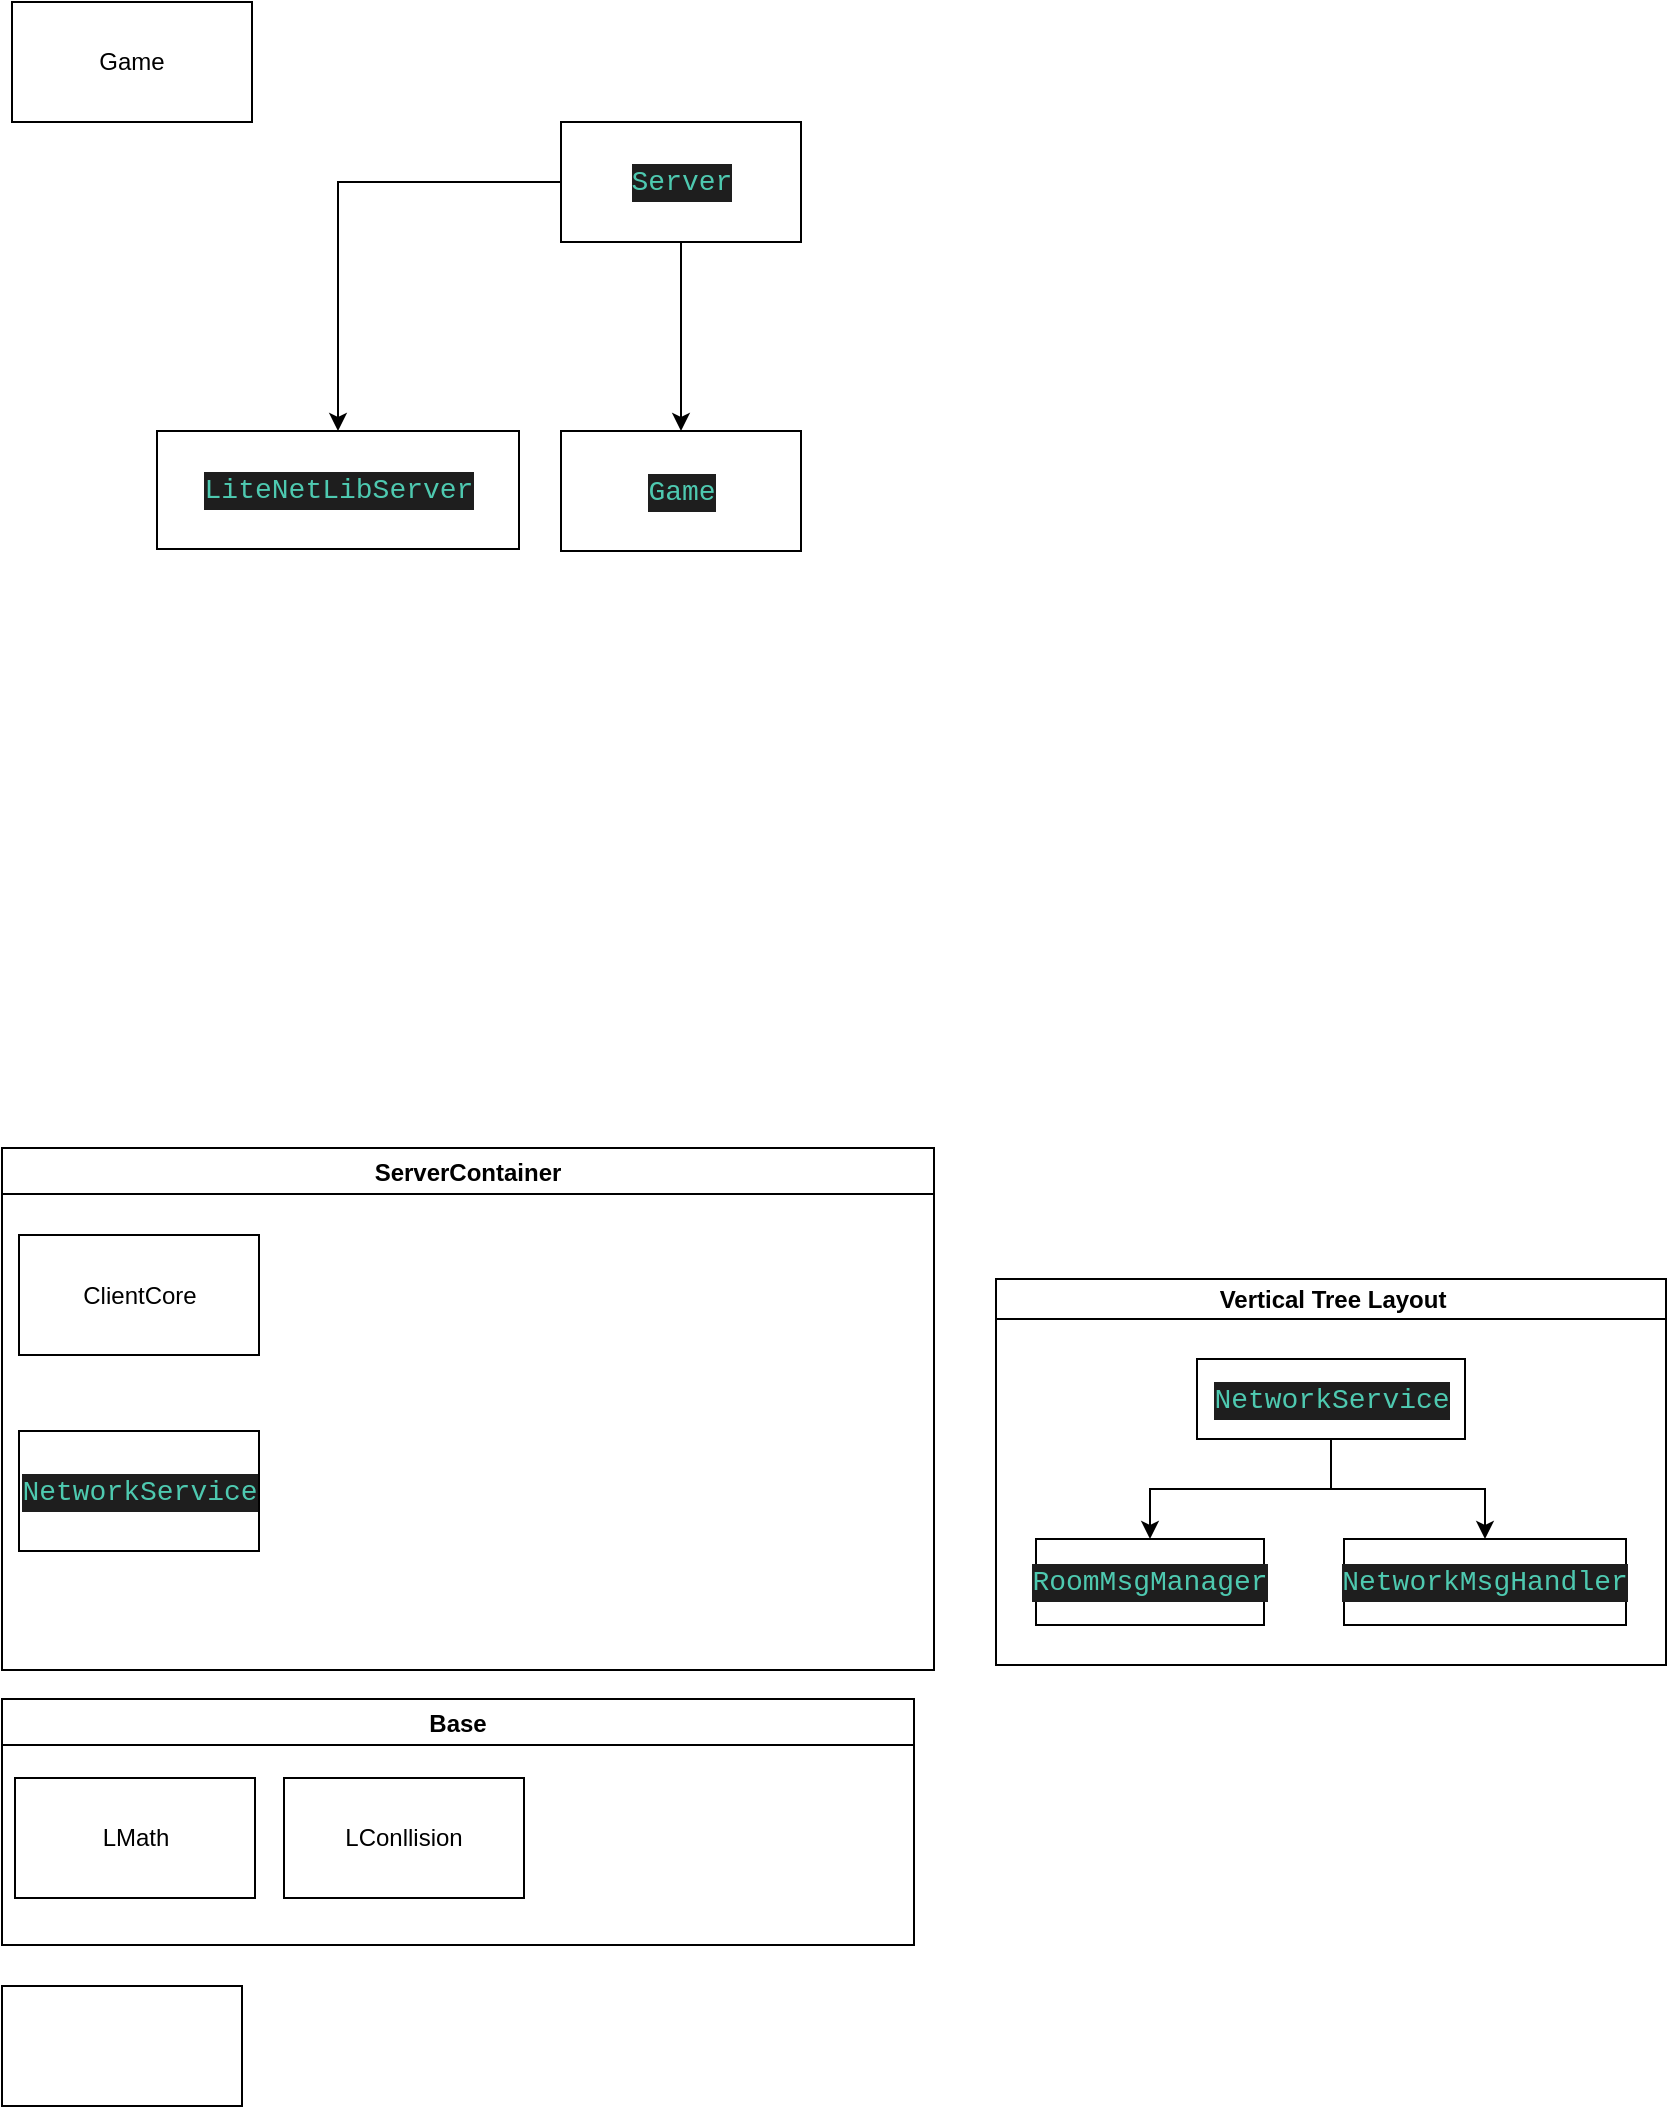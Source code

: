 ﻿<mxfile version="12.2.4" pages="1"><diagram id="39uLPqsk1_1YvgqPzbi_" name="Page-1"><mxGraphModel dx="486" dy="1846" grid="0" gridSize="10" guides="1" tooltips="1" connect="1" arrows="1" fold="1" page="1" pageScale="1" pageWidth="850" pageHeight="1100" background="#FFFFFF" math="0" shadow="0"><root><mxCell id="0"/><mxCell id="1" parent="0"/><mxCell id="3" value="Base" style="swimlane;startSize=23;" parent="1" vertex="1"><mxGeometry x="202" y="935.5" width="456" height="123" as="geometry"/></mxCell><mxCell id="5" value="LConllision" style="rounded=0;whiteSpace=wrap;html=1;" parent="3" vertex="1"><mxGeometry x="141" y="39.5" width="120" height="60" as="geometry"/></mxCell><mxCell id="2" value="LMath" style="rounded=0;whiteSpace=wrap;html=1;" parent="3" vertex="1"><mxGeometry x="6.5" y="39.5" width="120" height="60" as="geometry"/></mxCell><mxCell id="6" value="ServerContainer" style="swimlane;startSize=23;" parent="1" vertex="1"><mxGeometry x="202" y="660" width="466" height="261" as="geometry"/></mxCell><mxCell id="7" value="ClientCore" style="rounded=0;whiteSpace=wrap;html=1;" parent="6" vertex="1"><mxGeometry x="8.5" y="43.5" width="120" height="60" as="geometry"/></mxCell><mxCell id="9" value="&lt;div style=&quot;color: rgb(212 , 212 , 212) ; background-color: rgb(30 , 30 , 30) ; font-family: &amp;#34;consolas&amp;#34; , &amp;#34;courier new&amp;#34; , monospace ; font-size: 14px ; line-height: 19px ; white-space: pre&quot;&gt;&lt;span style=&quot;color: #4ec9b0&quot;&gt;NetworkService&lt;/span&gt;&lt;/div&gt;" style="rounded=0;whiteSpace=wrap;html=1;" parent="6" vertex="1"><mxGeometry x="8.5" y="141.5" width="120" height="60" as="geometry"/></mxCell><mxCell id="10" value="Vertical Tree Layout" style="swimlane;html=1;startSize=20;horizontal=1;childLayout=treeLayout;horizontalTree=0;resizable=0;containerType=tree;" parent="1" vertex="1"><mxGeometry x="699" y="725.5" width="335" height="193" as="geometry"/></mxCell><mxCell id="11" value="&lt;div style=&quot;color: rgb(212 , 212 , 212) ; background-color: rgb(30 , 30 , 30) ; font-family: &amp;#34;consolas&amp;#34; , &amp;#34;courier new&amp;#34; , monospace ; font-size: 14px ; line-height: 19px ; white-space: pre&quot;&gt;&lt;span style=&quot;color: #4ec9b0&quot;&gt;NetworkService&lt;/span&gt;&lt;/div&gt;" style="whiteSpace=wrap;html=1;" parent="10" vertex="1"><mxGeometry x="100.5" y="40" width="134" height="40" as="geometry"/></mxCell><mxCell id="12" value="&lt;div style=&quot;color: rgb(212 , 212 , 212) ; background-color: rgb(30 , 30 , 30) ; font-family: &amp;#34;consolas&amp;#34; , &amp;#34;courier new&amp;#34; , monospace ; font-size: 14px ; line-height: 19px ; white-space: pre&quot;&gt;&lt;span style=&quot;color: #4ec9b0&quot;&gt;RoomMsgManager&lt;/span&gt;&lt;/div&gt;" style="whiteSpace=wrap;html=1;" parent="10" vertex="1"><mxGeometry x="20" y="130" width="114" height="43" as="geometry"/></mxCell><mxCell id="13" value="" style="edgeStyle=elbowEdgeStyle;elbow=vertical;html=1;rounded=0;" parent="10" source="11" target="12" edge="1"><mxGeometry relative="1" as="geometry"/></mxCell><mxCell id="14" value="&lt;div style=&quot;color: rgb(212 , 212 , 212) ; background-color: rgb(30 , 30 , 30) ; font-family: &amp;#34;consolas&amp;#34; , &amp;#34;courier new&amp;#34; , monospace ; font-size: 14px ; line-height: 19px ; white-space: pre&quot;&gt;&lt;span style=&quot;color: #4ec9b0&quot;&gt;NetworkMsgHandler&lt;/span&gt;&lt;/div&gt;" style="whiteSpace=wrap;html=1;" parent="10" vertex="1"><mxGeometry x="174" y="130" width="141" height="43" as="geometry"/></mxCell><mxCell id="15" value="" style="edgeStyle=elbowEdgeStyle;elbow=vertical;html=1;rounded=0;" parent="10" source="11" target="14" edge="1"><mxGeometry relative="1" as="geometry"/></mxCell><mxCell id="16" value="Game" style="rounded=0;whiteSpace=wrap;html=1;" vertex="1" parent="1"><mxGeometry x="207" y="87" width="120" height="60" as="geometry"/></mxCell><mxCell id="18" value="" style="rounded=0;whiteSpace=wrap;html=1;" vertex="1" parent="1"><mxGeometry x="202" y="1079" width="120" height="60" as="geometry"/></mxCell><mxCell id="22" value="" style="edgeStyle=orthogonalEdgeStyle;rounded=0;orthogonalLoop=1;jettySize=auto;html=1;" edge="1" parent="1" source="19" target="21"><mxGeometry relative="1" as="geometry"/></mxCell><mxCell id="24" value="" style="edgeStyle=orthogonalEdgeStyle;rounded=0;orthogonalLoop=1;jettySize=auto;html=1;" edge="1" parent="1" source="19" target="23"><mxGeometry relative="1" as="geometry"/></mxCell><mxCell id="19" value="&lt;div style=&quot;color: rgb(212 , 212 , 212) ; background-color: rgb(30 , 30 , 30) ; font-family: &amp;#34;consolas&amp;#34; , &amp;#34;courier new&amp;#34; , monospace ; font-size: 14px ; line-height: 19px ; white-space: pre&quot;&gt;&lt;span style=&quot;color: #4ec9b0&quot;&gt;Server&lt;/span&gt;&lt;/div&gt;" style="rounded=0;whiteSpace=wrap;html=1;" vertex="1" parent="1"><mxGeometry x="481.5" y="147" width="120" height="60" as="geometry"/></mxCell><mxCell id="23" value="&lt;div style=&quot;color: rgb(212 , 212 , 212) ; background-color: rgb(30 , 30 , 30) ; font-family: &amp;#34;consolas&amp;#34; , &amp;#34;courier new&amp;#34; , monospace ; font-size: 14px ; line-height: 19px ; white-space: pre&quot;&gt;&lt;div style=&quot;font-family: &amp;#34;consolas&amp;#34; , &amp;#34;courier new&amp;#34; , monospace ; line-height: 19px&quot;&gt;&lt;span style=&quot;color: #4ec9b0&quot;&gt;Game&lt;/span&gt;&lt;/div&gt;&lt;/div&gt;" style="rounded=0;whiteSpace=wrap;html=1;" vertex="1" parent="1"><mxGeometry x="481.5" y="301.5" width="120" height="60" as="geometry"/></mxCell><mxCell id="21" value="&lt;div style=&quot;color: rgb(212 , 212 , 212) ; background-color: rgb(30 , 30 , 30) ; font-family: &amp;#34;consolas&amp;#34; , &amp;#34;courier new&amp;#34; , monospace ; font-size: 14px ; line-height: 19px ; white-space: pre&quot;&gt;&lt;div style=&quot;font-family: &amp;#34;consolas&amp;#34; , &amp;#34;courier new&amp;#34; , monospace ; line-height: 19px&quot;&gt;&lt;span style=&quot;color: #4ec9b0&quot;&gt;LiteNetLibServer&lt;/span&gt;&lt;/div&gt;&lt;/div&gt;" style="rounded=0;whiteSpace=wrap;html=1;" vertex="1" parent="1"><mxGeometry x="279.5" y="301.5" width="181" height="59" as="geometry"/></mxCell></root></mxGraphModel></diagram></mxfile>